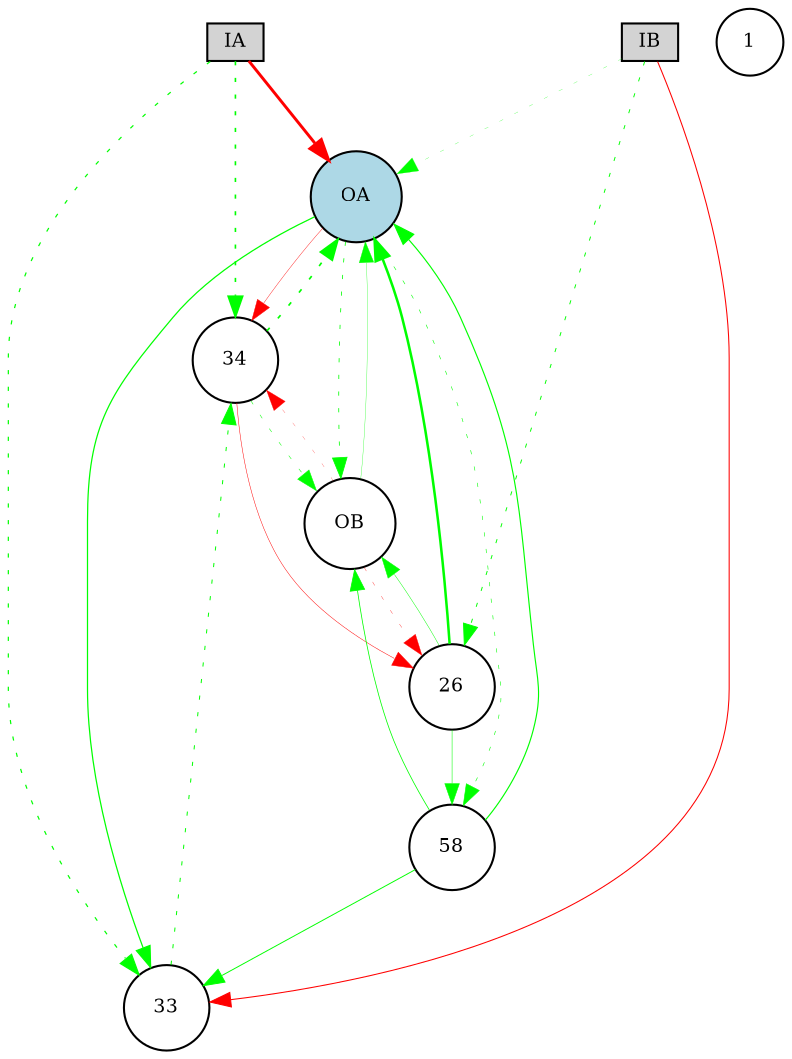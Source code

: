 digraph {
	node [fontsize=9 height=0.2 shape=circle width=0.2]
	IA [fillcolor=lightgray shape=box style=filled]
	IB [fillcolor=lightgray shape=box style=filled]
	OA [fillcolor=lightblue style=filled]
	1 [fillcolor=white style=filled]
	34 [fillcolor=white style=filled]
	33 [fillcolor=white style=filled]
	58 [fillcolor=white style=filled]
	26 [fillcolor=white style=filled]
	OB -> OA [color=green penwidth=0.14747611348819137 style=solid]
	IA -> OA [color=red penwidth=1.4094433020505721 style=solid]
	IB -> OA [color=green penwidth=0.11625258866135564 style=dotted]
	OA -> OB [color=green penwidth=0.381399601417716 style=dotted]
	OB -> 26 [color=red penwidth=0.15746981225151419 style=dotted]
	26 -> OB [color=green penwidth=0.2215534433073294 style=solid]
	IB -> 26 [color=green penwidth=0.456042996195964 style=dotted]
	IB -> 33 [color=red penwidth=0.5028575959132089 style=solid]
	IA -> 33 [color=green penwidth=0.5820066177938242 style=dotted]
	34 -> OA [color=green penwidth=0.8001845956107069 style=dotted]
	IA -> 34 [color=green penwidth=0.7788661209993756 style=dotted]
	OA -> 33 [color=green penwidth=0.595072803561986 style=solid]
	26 -> OA [color=green penwidth=1.2197787527191528 style=solid]
	33 -> 34 [color=green penwidth=0.47918237285353527 style=dotted]
	34 -> OB [color=green penwidth=0.24768282313362552 style=dotted]
	OB -> 34 [color=red penwidth=0.10788765641700032 style=dotted]
	OA -> 34 [color=red penwidth=0.18673697840821166 style=solid]
	OA -> 58 [color=green penwidth=0.2763259697649757 style=dotted]
	58 -> OB [color=green penwidth=0.3744321067880184 style=solid]
	34 -> 26 [color=red penwidth=0.22836760594683186 style=solid]
	26 -> 58 [color=green penwidth=0.25507200874723407 style=solid]
	58 -> OA [color=green penwidth=0.5529727961482258 style=solid]
	58 -> 33 [color=green penwidth=0.4576823724414959 style=solid]
}
